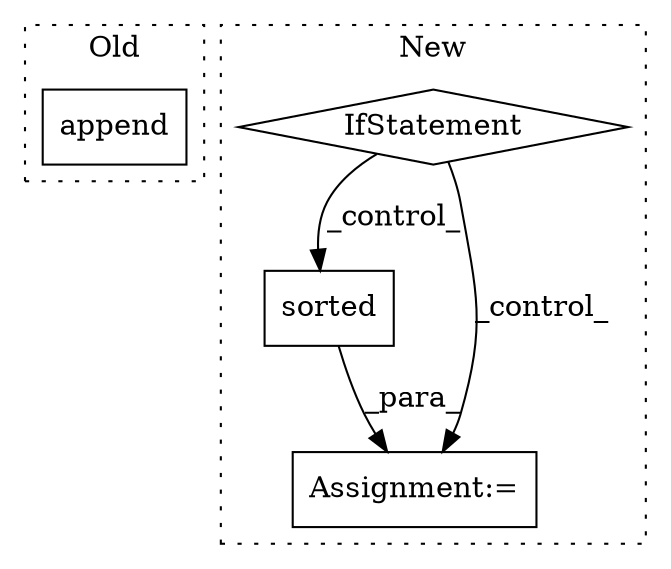 digraph G {
subgraph cluster0 {
1 [label="append" a="32" s="1009,1023" l="7,1" shape="box"];
label = "Old";
style="dotted";
}
subgraph cluster1 {
2 [label="sorted" a="32" s="1558,1602" l="7,1" shape="box"];
3 [label="Assignment:=" a="7" s="1718" l="36" shape="box"];
4 [label="IfStatement" a="25" s="1492,1533" l="4,2" shape="diamond"];
label = "New";
style="dotted";
}
2 -> 3 [label="_para_"];
4 -> 2 [label="_control_"];
4 -> 3 [label="_control_"];
}